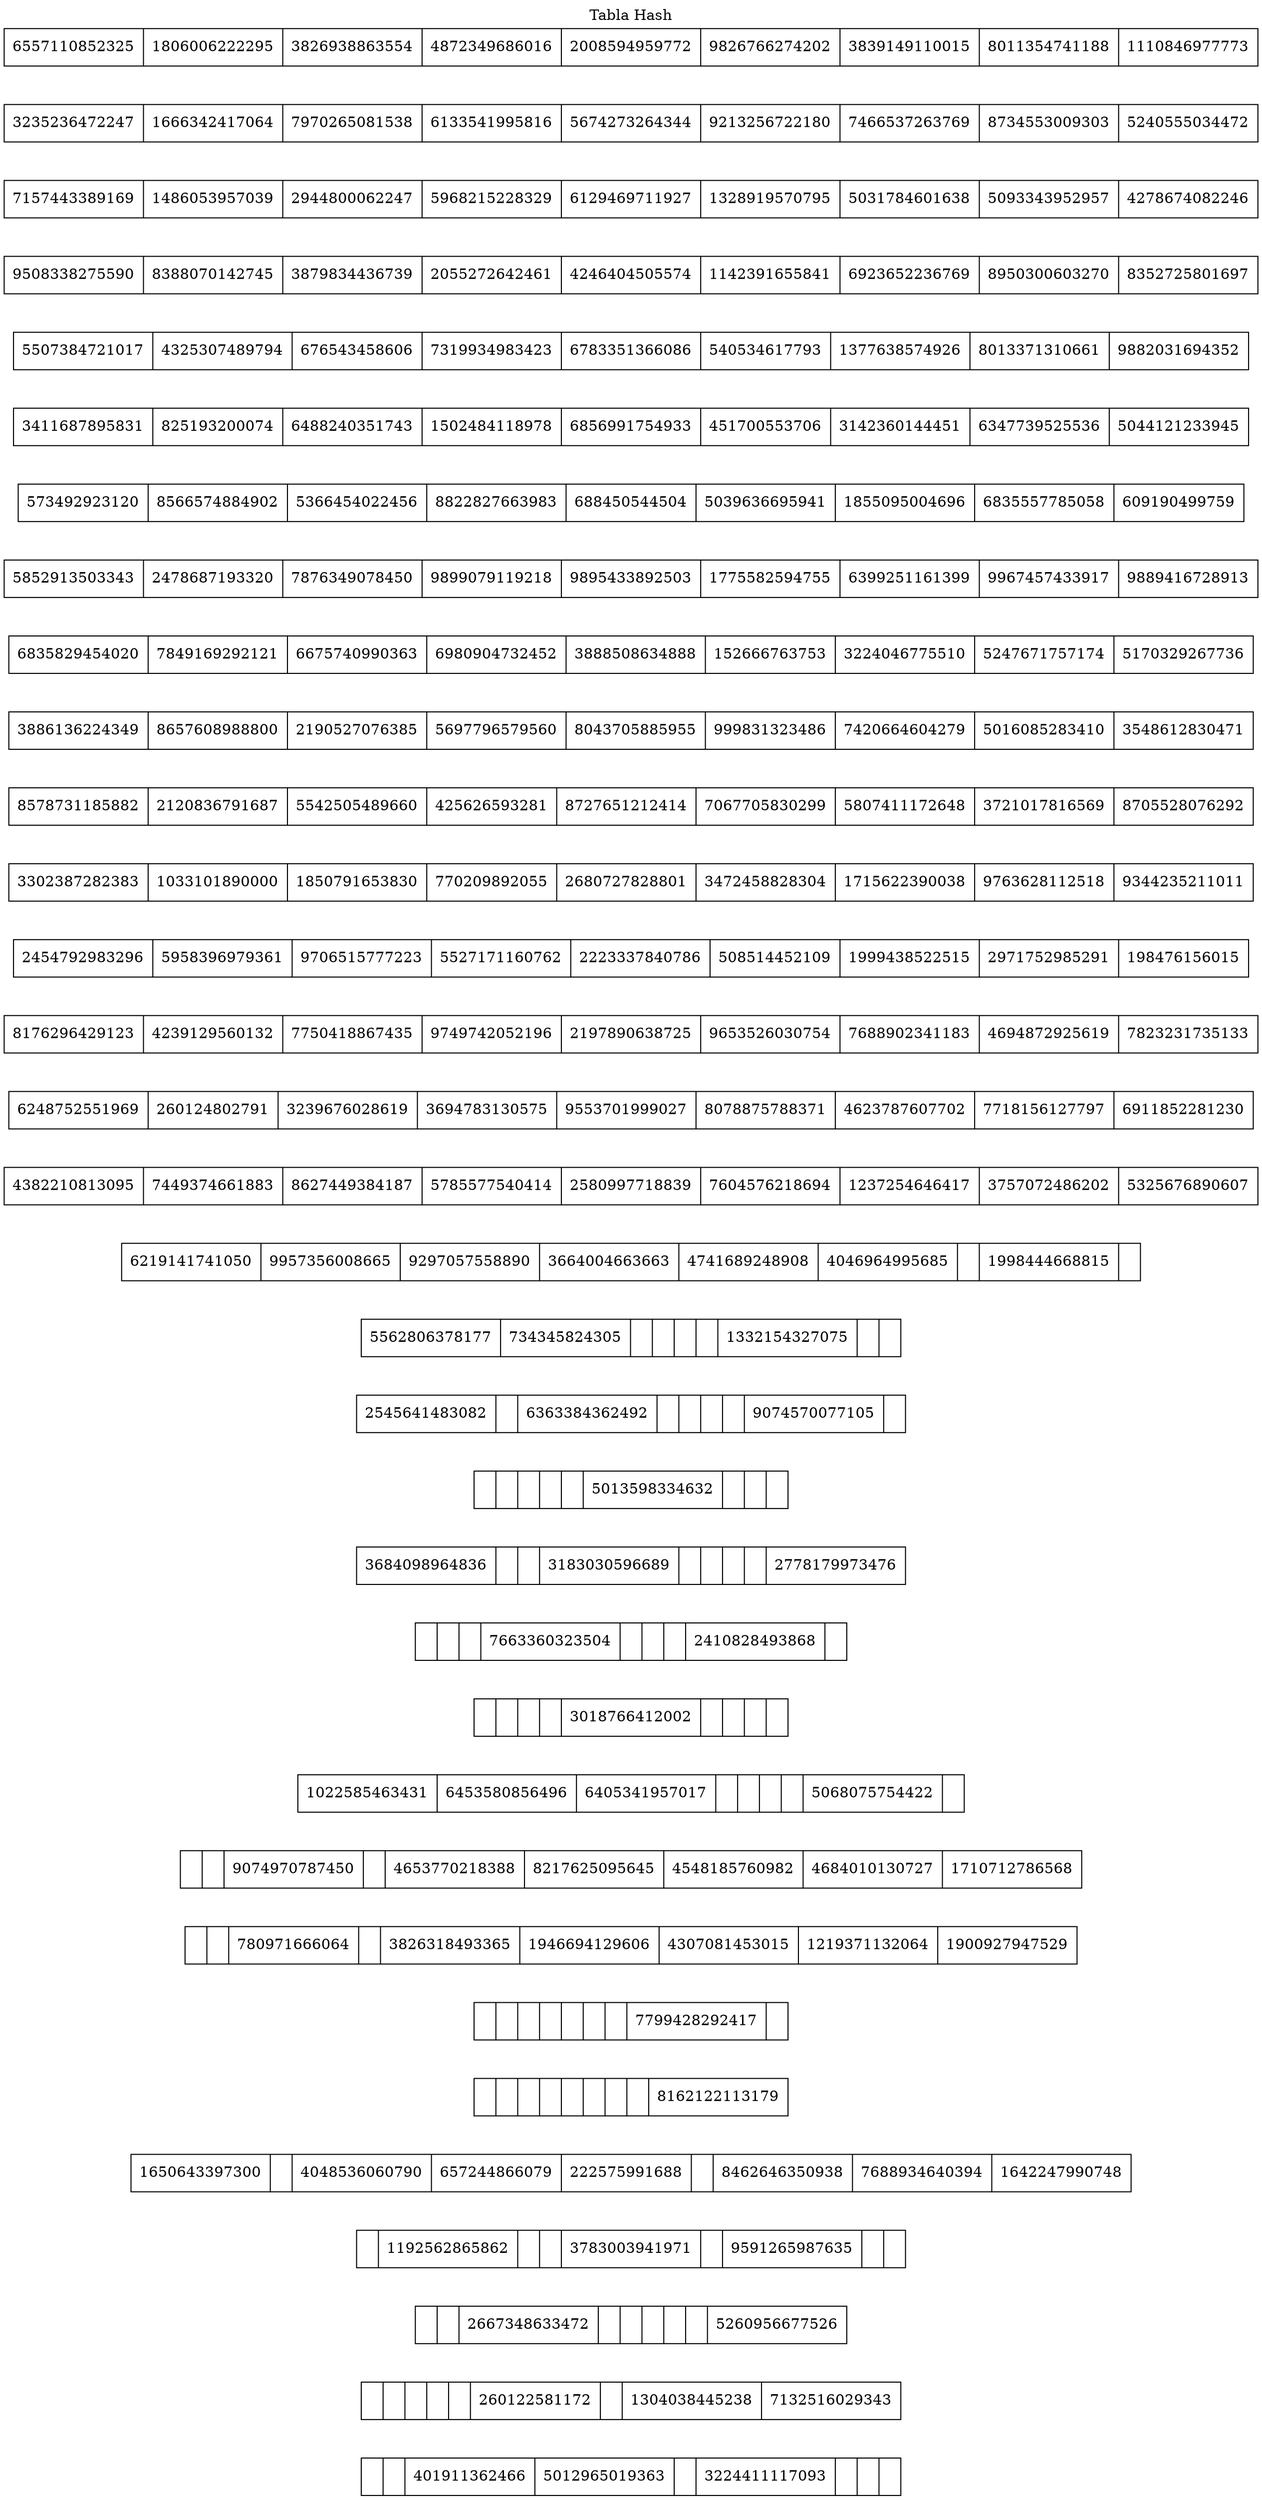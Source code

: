 digraph G{
label="Tabla Hash"
labelloc = "t"
node [shape=record]
rankdir = "TB"
lista0[label="6557110852325|1806006222295|3826938863554|4872349686016|2008594959772|9826766274202|3839149110015|8011354741188|1110846977773"]
lista1[label="3235236472247|1666342417064|7970265081538|6133541995816|5674273264344|9213256722180|7466537263769|8734553009303|5240555034472"]
lista0 -> lista1 [style=invis]
lista2[label="7157443389169|1486053957039|2944800062247|5968215228329|6129469711927|1328919570795|5031784601638|5093343952957|4278674082246"]
lista1 -> lista2 [style=invis]
lista3[label="9508338275590|8388070142745|3879834436739|2055272642461|4246404505574|1142391655841|6923652236769|8950300603270|8352725801697"]
lista2 -> lista3 [style=invis]
lista4[label="5507384721017|4325307489794|676543458606|7319934983423|6783351366086|540534617793|1377638574926|8013371310661|9882031694352"]
lista3 -> lista4 [style=invis]
lista5[label="3411687895831|825193200074|6488240351743|1502484118978|6856991754933|451700553706|3142360144451|6347739525536|5044121233945"]
lista4 -> lista5 [style=invis]
lista6[label="573492923120|8566574884902|5366454022456|8822827663983|688450544504|5039636695941|1855095004696|6835557785058|609190499759"]
lista5 -> lista6 [style=invis]
lista7[label="5852913503343|2478687193320|7876349078450|9899079119218|9895433892503|1775582594755|6399251161399|9967457433917|9889416728913"]
lista6 -> lista7 [style=invis]
lista8[label="6835829454020|7849169292121|6675740990363|6980904732452|3888508634888|152666763753|3224046775510|5247671757174|5170329267736"]
lista7 -> lista8 [style=invis]
lista9[label="3886136224349|8657608988800|2190527076385|5697796579560|8043705885955|999831323486|7420664604279|5016085283410|3548612830471"]
lista8 -> lista9 [style=invis]
lista10[label="8578731185882|2120836791687|5542505489660|425626593281|8727651212414|7067705830299|5807411172648|3721017816569|8705528076292"]
lista9 -> lista10 [style=invis]
lista11[label="3302387282383|1033101890000|1850791653830|770209892055|2680727828801|3472458828304|1715622390038|9763628112518|9344235211011"]
lista10 -> lista11 [style=invis]
lista12[label="2454792983296|5958396979361|9706515777223|5527171160762|2223337840786|508514452109|1999438522515|2971752985291|198476156015"]
lista11 -> lista12 [style=invis]
lista13[label="8176296429123|4239129560132|7750418867435|9749742052196|2197890638725|9653526030754|7688902341183|4694872925619|7823231735133"]
lista12 -> lista13 [style=invis]
lista14[label="6248752551969|260124802791|3239676028619|3694783130575|9553701999027|8078875788371|4623787607702|7718156127797|6911852281230"]
lista13 -> lista14 [style=invis]
lista15[label="4382210813095|7449374661883|8627449384187|5785577540414|2580997718839|7604576218694|1237254646417|3757072486202|5325676890607"]
lista14 -> lista15 [style=invis]
lista16[label="6219141741050|9957356008665|9297057558890|3664004663663|4741689248908|4046964995685|             |1998444668815|             "]
lista15 -> lista16 [style=invis]
lista17[label="5562806378177|734345824305|             |             |             |             |1332154327075|             |             "]
lista16 -> lista17 [style=invis]
lista18[label="2545641483082|             |6363384362492|             |             |             |             |9074570077105|             "]
lista17 -> lista18 [style=invis]
lista19[label="             |             |             |             |             |5013598334632|             |             |             "]
lista18 -> lista19 [style=invis]
lista20[label="3684098964836|             |             |3183030596689|             |             |             |             |2778179973476"]
lista19 -> lista20 [style=invis]
lista21[label="             |             |             |7663360323504|             |             |             |2410828493868|             "]
lista20 -> lista21 [style=invis]
lista22[label="             |             |             |             |3018766412002|             |             |             |             "]
lista21 -> lista22 [style=invis]
lista23[label="1022585463431|6453580856496|6405341957017|             |             |             |             |5068075754422|             "]
lista22 -> lista23 [style=invis]
lista24[label="             |             |9074970787450|             |4653770218388|8217625095645|4548185760982|4684010130727|1710712786568"]
lista23 -> lista24 [style=invis]
lista25[label="             |             |780971666064|             |3826318493365|1946694129606|4307081453015|1219371132064|1900927947529"]
lista24 -> lista25 [style=invis]
lista26[label="             |             |             |             |             |             |             |7799428292417|             "]
lista25 -> lista26 [style=invis]
lista27[label="             |             |             |             |             |             |             |             |8162122113179"]
lista26 -> lista27 [style=invis]
lista28[label="1650643397300|             |4048536060790|657244866079|222575991688|             |8462646350938|7688934640394|1642247990748"]
lista27 -> lista28 [style=invis]
lista29[label="             |1192562865862|             |             |3783003941971|             |9591265987635|             |             "]
lista28 -> lista29 [style=invis]
lista30[label="             |             |2667348633472|             |             |             |             |             |5260956677526"]
lista29 -> lista30 [style=invis]
lista31[label="             |             |             |             |             |260122581172|             |1304038445238|7132516029343"]
lista30 -> lista31 [style=invis]
lista32[label="             |             |401911362466|5012965019363|             |3224411117093|             |             |"]
lista31 -> lista32 [style=invis]
}
